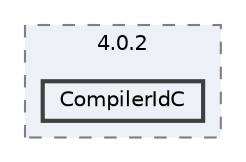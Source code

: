 digraph "C:/Users/Marek/Desktop/sem8/pos/POS_edge/build/CMakeFiles/4.0.2/CompilerIdC"
{
 // LATEX_PDF_SIZE
  bgcolor="transparent";
  edge [fontname=Helvetica,fontsize=10,labelfontname=Helvetica,labelfontsize=10];
  node [fontname=Helvetica,fontsize=10,shape=box,height=0.2,width=0.4];
  compound=true
  subgraph clusterdir_1cdad4dfcded6d460e737667541cd6a1 {
    graph [ bgcolor="#edf0f7", pencolor="grey50", label="4.0.2", fontname=Helvetica,fontsize=10 style="filled,dashed", URL="dir_1cdad4dfcded6d460e737667541cd6a1.html",tooltip=""]
  dir_2bd44d3f39176827c4a07ba8d92fbd4c [label="CompilerIdC", fillcolor="#edf0f7", color="grey25", style="filled,bold", URL="dir_2bd44d3f39176827c4a07ba8d92fbd4c.html",tooltip=""];
  }
}
